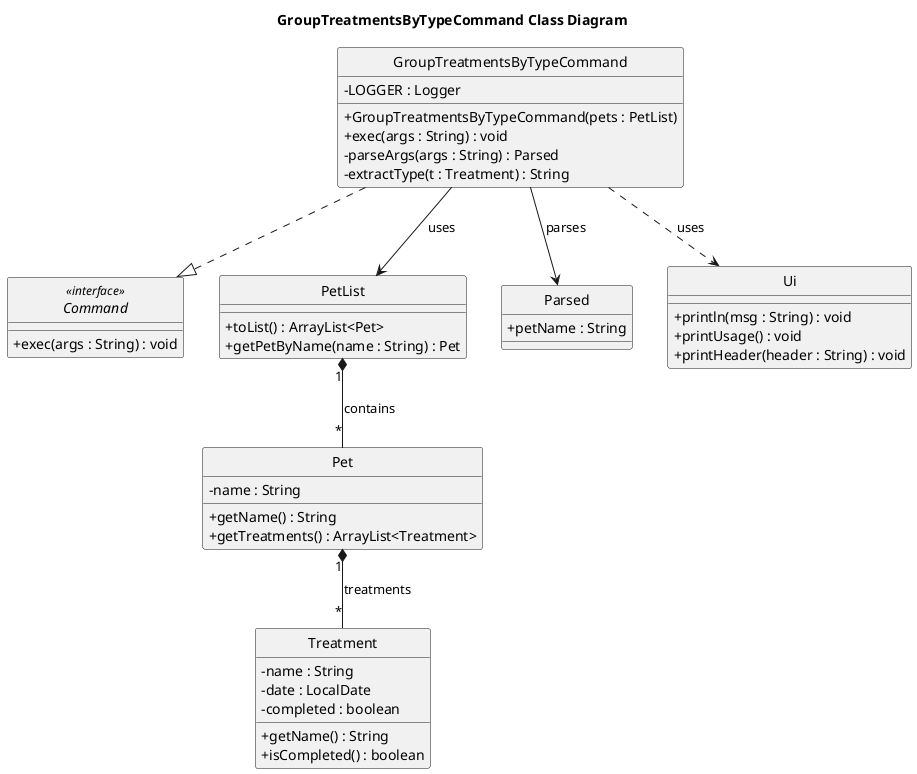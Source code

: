 @startuml
skinparam classAttributeIconSize 0
title GroupTreatmentsByTypeCommand Class Diagram
hide circle

interface Command <<interface>>{
  +exec(args : String) : void
}

class GroupTreatmentsByTypeCommand {
  -LOGGER : Logger
  +GroupTreatmentsByTypeCommand(pets : PetList)
  +exec(args : String) : void
  -parseArgs(args : String) : Parsed
  -extractType(t : Treatment) : String
}

class PetList {
  +toList() : ArrayList<Pet>
  +getPetByName(name : String) : Pet
}

class Pet {
  -name : String
  +getName() : String
  +getTreatments() : ArrayList<Treatment>
}

class Treatment {
  -name : String
  -date : LocalDate
  -completed : boolean
  +getName() : String
  +isCompleted() : boolean
}

class Parsed {
  +petName : String
}

GroupTreatmentsByTypeCommand ..|> Command
GroupTreatmentsByTypeCommand --> PetList : uses
PetList "1" *-- "*" Pet : contains
Pet "1" *-- "*" Treatment : treatments
GroupTreatmentsByTypeCommand --> Parsed : parses
class Ui {
  +println(msg : String) : void
  +printUsage() : void
  +printHeader(header : String) : void
}
GroupTreatmentsByTypeCommand ..> Ui : uses
@enduml